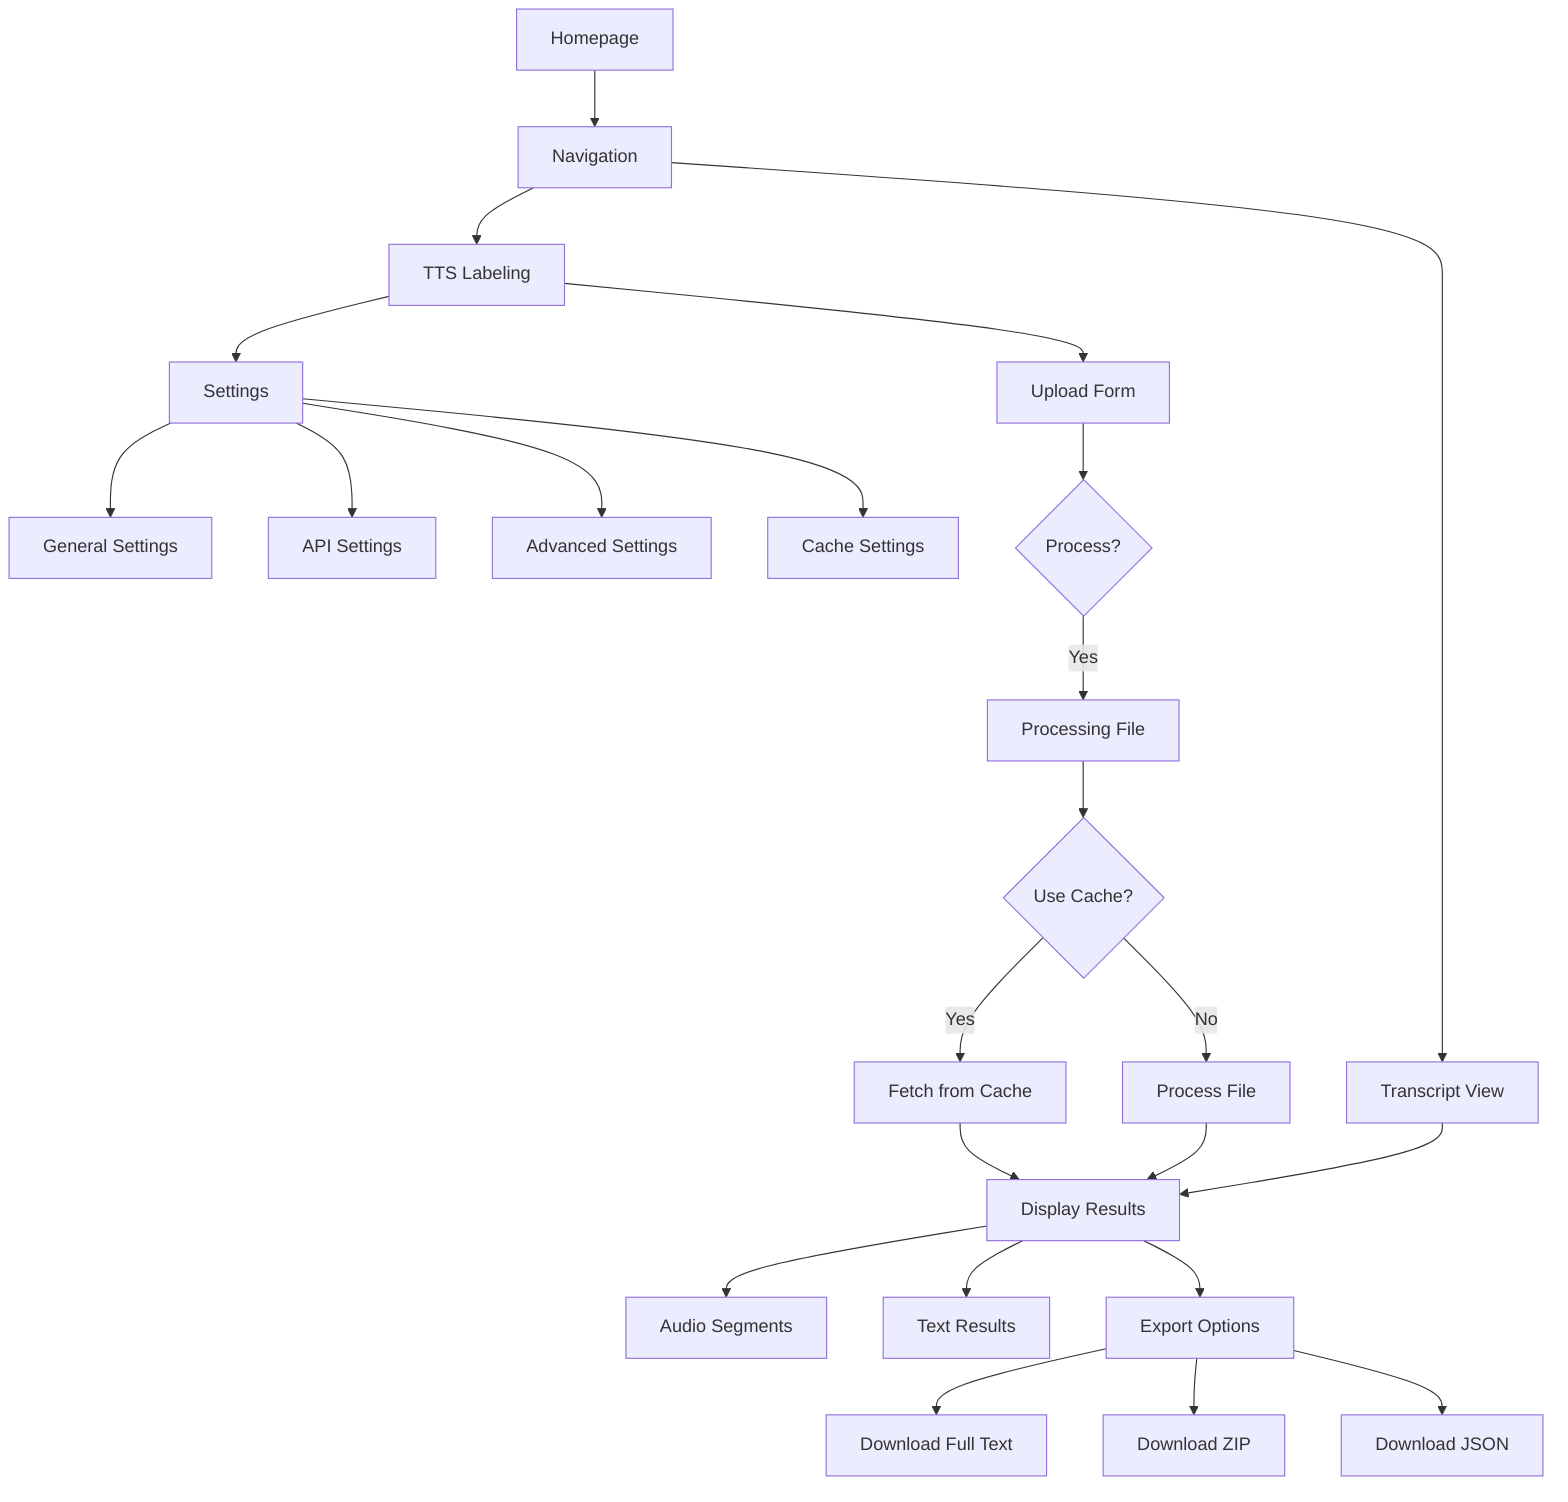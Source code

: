 flowchart TD
    A[Homepage] --> B[Navigation]
    
    B --> C[TTS Labeling]
    B --> D[Transcript View]
    
    C --> E[Settings]
    C --> F[Upload Form]
    
    E --> G[General Settings]
    E --> H[API Settings]
    E --> I[Advanced Settings]
    E --> J[Cache Settings]
    
    F --> K{Process?}
    K -->|Yes| L[Processing File]
    
    L --> M{Use Cache?}
    M -->|Yes| N[Fetch from Cache]
    M -->|No| O[Process File]
    
    N --> P[Display Results]
    O --> P
    
    P --> Q[Audio Segments]
    P --> R[Text Results]
    P --> S[Export Options]
    
    S --> T[Download Full Text]
    S --> U[Download ZIP]
    S --> V[Download JSON]
    
    D --> P